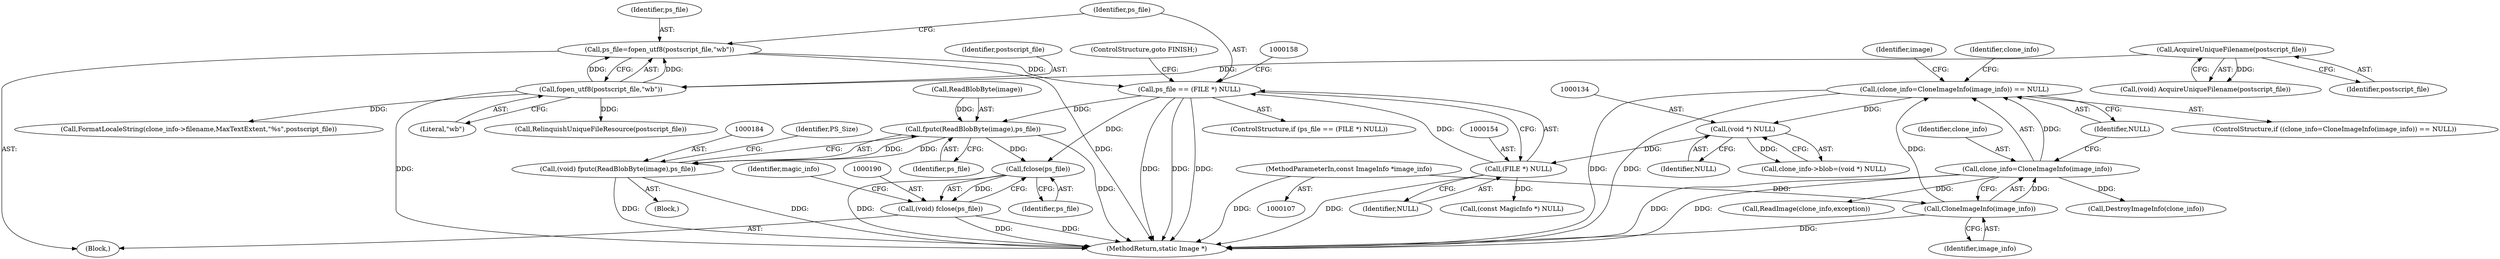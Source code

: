 digraph "0_ImageMagick_d23beebe7b1179fb75db1e85fbca3100e49593d9@pointer" {
"1000151" [label="(Call,ps_file == (FILE *) NULL)"];
"1000145" [label="(Call,ps_file=fopen_utf8(postscript_file,\"wb\"))"];
"1000147" [label="(Call,fopen_utf8(postscript_file,\"wb\"))"];
"1000143" [label="(Call,AcquireUniqueFilename(postscript_file))"];
"1000153" [label="(Call,(FILE *) NULL)"];
"1000133" [label="(Call,(void *) NULL)"];
"1000121" [label="(Call,(clone_info=CloneImageInfo(image_info)) == NULL)"];
"1000122" [label="(Call,clone_info=CloneImageInfo(image_info))"];
"1000124" [label="(Call,CloneImageInfo(image_info))"];
"1000109" [label="(MethodParameterIn,const ImageInfo *image_info)"];
"1000185" [label="(Call,fputc(ReadBlobByte(image),ps_file))"];
"1000183" [label="(Call,(void) fputc(ReadBlobByte(image),ps_file))"];
"1000191" [label="(Call,fclose(ps_file))"];
"1000189" [label="(Call,(void) fclose(ps_file))"];
"1000182" [label="(Block,)"];
"1000188" [label="(Identifier,ps_file)"];
"1000126" [label="(Identifier,NULL)"];
"1000321" [label="(Call,RelinquishUniqueFileResource(postscript_file))"];
"1000128" [label="(Identifier,image)"];
"1000122" [label="(Call,clone_info=CloneImageInfo(image_info))"];
"1000151" [label="(Call,ps_file == (FILE *) NULL)"];
"1000191" [label="(Call,fclose(ps_file))"];
"1000186" [label="(Call,ReadBlobByte(image))"];
"1000143" [label="(Call,AcquireUniqueFilename(postscript_file))"];
"1000194" [label="(Identifier,magic_info)"];
"1000180" [label="(Identifier,PS_Size)"];
"1000155" [label="(Identifier,NULL)"];
"1000141" [label="(Call,(void) AcquireUniqueFilename(postscript_file))"];
"1000204" [label="(Call,(const MagicInfo *) NULL)"];
"1000109" [label="(MethodParameterIn,const ImageInfo *image_info)"];
"1000189" [label="(Call,(void) fclose(ps_file))"];
"1000113" [label="(Block,)"];
"1000120" [label="(ControlStructure,if ((clone_info=CloneImageInfo(image_info)) == NULL))"];
"1000156" [label="(ControlStructure,goto FINISH;)"];
"1000324" [label="(Call,DestroyImageInfo(clone_info))"];
"1000148" [label="(Identifier,postscript_file)"];
"1000147" [label="(Call,fopen_utf8(postscript_file,\"wb\"))"];
"1000135" [label="(Identifier,NULL)"];
"1000146" [label="(Identifier,ps_file)"];
"1000124" [label="(Call,CloneImageInfo(image_info))"];
"1000129" [label="(Call,clone_info->blob=(void *) NULL)"];
"1000153" [label="(Call,(FILE *) NULL)"];
"1000133" [label="(Call,(void *) NULL)"];
"1000245" [label="(Call,ReadImage(clone_info,exception))"];
"1000183" [label="(Call,(void) fputc(ReadBlobByte(image),ps_file))"];
"1000131" [label="(Identifier,clone_info)"];
"1000125" [label="(Identifier,image_info)"];
"1000149" [label="(Literal,\"wb\")"];
"1000192" [label="(Identifier,ps_file)"];
"1000152" [label="(Identifier,ps_file)"];
"1000145" [label="(Call,ps_file=fopen_utf8(postscript_file,\"wb\"))"];
"1000150" [label="(ControlStructure,if (ps_file == (FILE *) NULL))"];
"1000328" [label="(MethodReturn,static Image *)"];
"1000185" [label="(Call,fputc(ReadBlobByte(image),ps_file))"];
"1000236" [label="(Call,FormatLocaleString(clone_info->filename,MaxTextExtent,\"%s\",postscript_file))"];
"1000121" [label="(Call,(clone_info=CloneImageInfo(image_info)) == NULL)"];
"1000123" [label="(Identifier,clone_info)"];
"1000144" [label="(Identifier,postscript_file)"];
"1000151" -> "1000150"  [label="AST: "];
"1000151" -> "1000153"  [label="CFG: "];
"1000152" -> "1000151"  [label="AST: "];
"1000153" -> "1000151"  [label="AST: "];
"1000156" -> "1000151"  [label="CFG: "];
"1000158" -> "1000151"  [label="CFG: "];
"1000151" -> "1000328"  [label="DDG: "];
"1000151" -> "1000328"  [label="DDG: "];
"1000151" -> "1000328"  [label="DDG: "];
"1000145" -> "1000151"  [label="DDG: "];
"1000153" -> "1000151"  [label="DDG: "];
"1000151" -> "1000185"  [label="DDG: "];
"1000151" -> "1000191"  [label="DDG: "];
"1000145" -> "1000113"  [label="AST: "];
"1000145" -> "1000147"  [label="CFG: "];
"1000146" -> "1000145"  [label="AST: "];
"1000147" -> "1000145"  [label="AST: "];
"1000152" -> "1000145"  [label="CFG: "];
"1000145" -> "1000328"  [label="DDG: "];
"1000147" -> "1000145"  [label="DDG: "];
"1000147" -> "1000145"  [label="DDG: "];
"1000147" -> "1000149"  [label="CFG: "];
"1000148" -> "1000147"  [label="AST: "];
"1000149" -> "1000147"  [label="AST: "];
"1000147" -> "1000328"  [label="DDG: "];
"1000143" -> "1000147"  [label="DDG: "];
"1000147" -> "1000236"  [label="DDG: "];
"1000147" -> "1000321"  [label="DDG: "];
"1000143" -> "1000141"  [label="AST: "];
"1000143" -> "1000144"  [label="CFG: "];
"1000144" -> "1000143"  [label="AST: "];
"1000141" -> "1000143"  [label="CFG: "];
"1000143" -> "1000141"  [label="DDG: "];
"1000153" -> "1000155"  [label="CFG: "];
"1000154" -> "1000153"  [label="AST: "];
"1000155" -> "1000153"  [label="AST: "];
"1000153" -> "1000328"  [label="DDG: "];
"1000133" -> "1000153"  [label="DDG: "];
"1000153" -> "1000204"  [label="DDG: "];
"1000133" -> "1000129"  [label="AST: "];
"1000133" -> "1000135"  [label="CFG: "];
"1000134" -> "1000133"  [label="AST: "];
"1000135" -> "1000133"  [label="AST: "];
"1000129" -> "1000133"  [label="CFG: "];
"1000133" -> "1000129"  [label="DDG: "];
"1000121" -> "1000133"  [label="DDG: "];
"1000121" -> "1000120"  [label="AST: "];
"1000121" -> "1000126"  [label="CFG: "];
"1000122" -> "1000121"  [label="AST: "];
"1000126" -> "1000121"  [label="AST: "];
"1000128" -> "1000121"  [label="CFG: "];
"1000131" -> "1000121"  [label="CFG: "];
"1000121" -> "1000328"  [label="DDG: "];
"1000121" -> "1000328"  [label="DDG: "];
"1000122" -> "1000121"  [label="DDG: "];
"1000124" -> "1000121"  [label="DDG: "];
"1000122" -> "1000124"  [label="CFG: "];
"1000123" -> "1000122"  [label="AST: "];
"1000124" -> "1000122"  [label="AST: "];
"1000126" -> "1000122"  [label="CFG: "];
"1000122" -> "1000328"  [label="DDG: "];
"1000122" -> "1000328"  [label="DDG: "];
"1000124" -> "1000122"  [label="DDG: "];
"1000122" -> "1000245"  [label="DDG: "];
"1000122" -> "1000324"  [label="DDG: "];
"1000124" -> "1000125"  [label="CFG: "];
"1000125" -> "1000124"  [label="AST: "];
"1000124" -> "1000328"  [label="DDG: "];
"1000109" -> "1000124"  [label="DDG: "];
"1000109" -> "1000107"  [label="AST: "];
"1000109" -> "1000328"  [label="DDG: "];
"1000185" -> "1000183"  [label="AST: "];
"1000185" -> "1000188"  [label="CFG: "];
"1000186" -> "1000185"  [label="AST: "];
"1000188" -> "1000185"  [label="AST: "];
"1000183" -> "1000185"  [label="CFG: "];
"1000185" -> "1000328"  [label="DDG: "];
"1000185" -> "1000183"  [label="DDG: "];
"1000185" -> "1000183"  [label="DDG: "];
"1000186" -> "1000185"  [label="DDG: "];
"1000185" -> "1000191"  [label="DDG: "];
"1000183" -> "1000182"  [label="AST: "];
"1000184" -> "1000183"  [label="AST: "];
"1000180" -> "1000183"  [label="CFG: "];
"1000183" -> "1000328"  [label="DDG: "];
"1000183" -> "1000328"  [label="DDG: "];
"1000191" -> "1000189"  [label="AST: "];
"1000191" -> "1000192"  [label="CFG: "];
"1000192" -> "1000191"  [label="AST: "];
"1000189" -> "1000191"  [label="CFG: "];
"1000191" -> "1000328"  [label="DDG: "];
"1000191" -> "1000189"  [label="DDG: "];
"1000189" -> "1000113"  [label="AST: "];
"1000190" -> "1000189"  [label="AST: "];
"1000194" -> "1000189"  [label="CFG: "];
"1000189" -> "1000328"  [label="DDG: "];
"1000189" -> "1000328"  [label="DDG: "];
}
